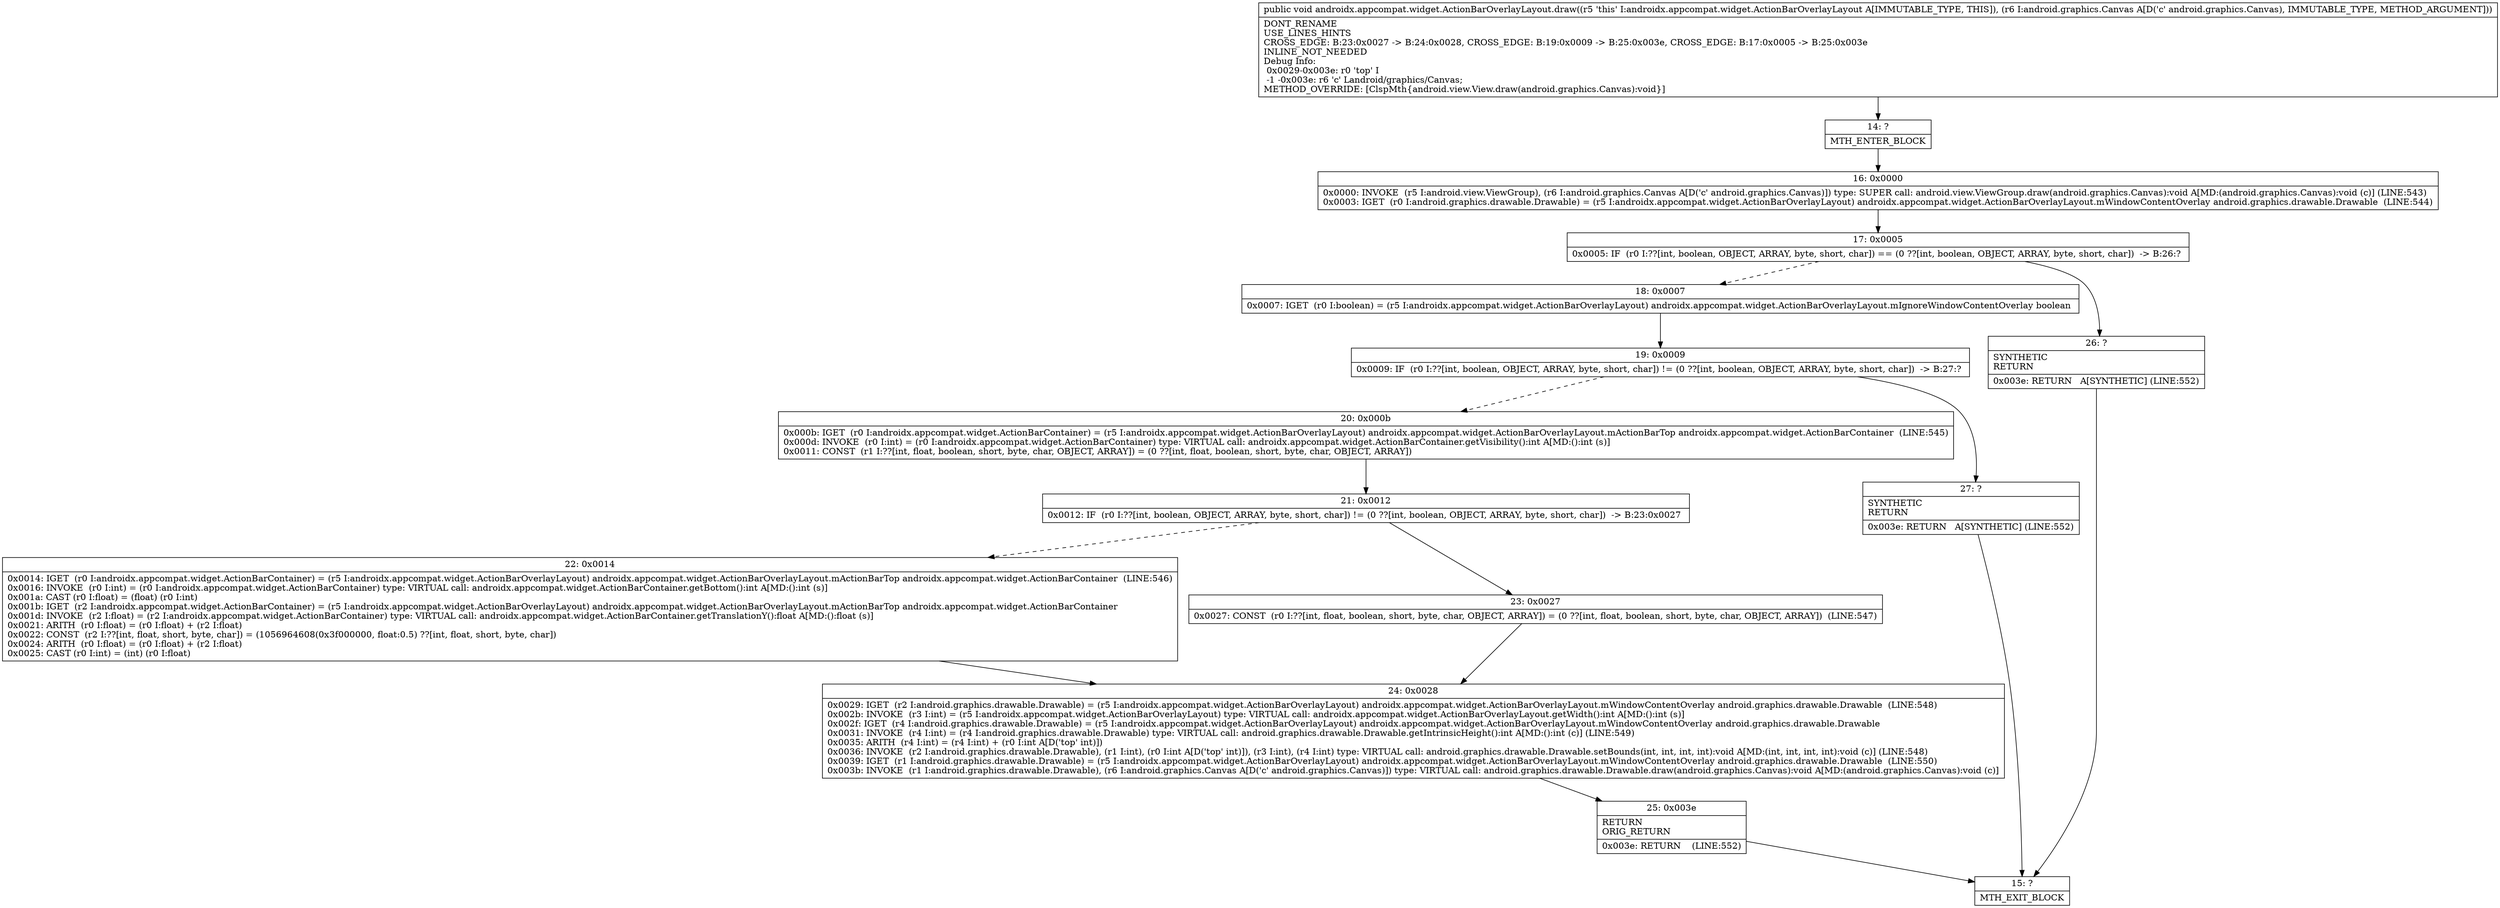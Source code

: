 digraph "CFG forandroidx.appcompat.widget.ActionBarOverlayLayout.draw(Landroid\/graphics\/Canvas;)V" {
Node_14 [shape=record,label="{14\:\ ?|MTH_ENTER_BLOCK\l}"];
Node_16 [shape=record,label="{16\:\ 0x0000|0x0000: INVOKE  (r5 I:android.view.ViewGroup), (r6 I:android.graphics.Canvas A[D('c' android.graphics.Canvas)]) type: SUPER call: android.view.ViewGroup.draw(android.graphics.Canvas):void A[MD:(android.graphics.Canvas):void (c)] (LINE:543)\l0x0003: IGET  (r0 I:android.graphics.drawable.Drawable) = (r5 I:androidx.appcompat.widget.ActionBarOverlayLayout) androidx.appcompat.widget.ActionBarOverlayLayout.mWindowContentOverlay android.graphics.drawable.Drawable  (LINE:544)\l}"];
Node_17 [shape=record,label="{17\:\ 0x0005|0x0005: IF  (r0 I:??[int, boolean, OBJECT, ARRAY, byte, short, char]) == (0 ??[int, boolean, OBJECT, ARRAY, byte, short, char])  \-\> B:26:? \l}"];
Node_18 [shape=record,label="{18\:\ 0x0007|0x0007: IGET  (r0 I:boolean) = (r5 I:androidx.appcompat.widget.ActionBarOverlayLayout) androidx.appcompat.widget.ActionBarOverlayLayout.mIgnoreWindowContentOverlay boolean \l}"];
Node_19 [shape=record,label="{19\:\ 0x0009|0x0009: IF  (r0 I:??[int, boolean, OBJECT, ARRAY, byte, short, char]) != (0 ??[int, boolean, OBJECT, ARRAY, byte, short, char])  \-\> B:27:? \l}"];
Node_20 [shape=record,label="{20\:\ 0x000b|0x000b: IGET  (r0 I:androidx.appcompat.widget.ActionBarContainer) = (r5 I:androidx.appcompat.widget.ActionBarOverlayLayout) androidx.appcompat.widget.ActionBarOverlayLayout.mActionBarTop androidx.appcompat.widget.ActionBarContainer  (LINE:545)\l0x000d: INVOKE  (r0 I:int) = (r0 I:androidx.appcompat.widget.ActionBarContainer) type: VIRTUAL call: androidx.appcompat.widget.ActionBarContainer.getVisibility():int A[MD:():int (s)]\l0x0011: CONST  (r1 I:??[int, float, boolean, short, byte, char, OBJECT, ARRAY]) = (0 ??[int, float, boolean, short, byte, char, OBJECT, ARRAY]) \l}"];
Node_21 [shape=record,label="{21\:\ 0x0012|0x0012: IF  (r0 I:??[int, boolean, OBJECT, ARRAY, byte, short, char]) != (0 ??[int, boolean, OBJECT, ARRAY, byte, short, char])  \-\> B:23:0x0027 \l}"];
Node_22 [shape=record,label="{22\:\ 0x0014|0x0014: IGET  (r0 I:androidx.appcompat.widget.ActionBarContainer) = (r5 I:androidx.appcompat.widget.ActionBarOverlayLayout) androidx.appcompat.widget.ActionBarOverlayLayout.mActionBarTop androidx.appcompat.widget.ActionBarContainer  (LINE:546)\l0x0016: INVOKE  (r0 I:int) = (r0 I:androidx.appcompat.widget.ActionBarContainer) type: VIRTUAL call: androidx.appcompat.widget.ActionBarContainer.getBottom():int A[MD:():int (s)]\l0x001a: CAST (r0 I:float) = (float) (r0 I:int) \l0x001b: IGET  (r2 I:androidx.appcompat.widget.ActionBarContainer) = (r5 I:androidx.appcompat.widget.ActionBarOverlayLayout) androidx.appcompat.widget.ActionBarOverlayLayout.mActionBarTop androidx.appcompat.widget.ActionBarContainer \l0x001d: INVOKE  (r2 I:float) = (r2 I:androidx.appcompat.widget.ActionBarContainer) type: VIRTUAL call: androidx.appcompat.widget.ActionBarContainer.getTranslationY():float A[MD:():float (s)]\l0x0021: ARITH  (r0 I:float) = (r0 I:float) + (r2 I:float) \l0x0022: CONST  (r2 I:??[int, float, short, byte, char]) = (1056964608(0x3f000000, float:0.5) ??[int, float, short, byte, char]) \l0x0024: ARITH  (r0 I:float) = (r0 I:float) + (r2 I:float) \l0x0025: CAST (r0 I:int) = (int) (r0 I:float) \l}"];
Node_24 [shape=record,label="{24\:\ 0x0028|0x0029: IGET  (r2 I:android.graphics.drawable.Drawable) = (r5 I:androidx.appcompat.widget.ActionBarOverlayLayout) androidx.appcompat.widget.ActionBarOverlayLayout.mWindowContentOverlay android.graphics.drawable.Drawable  (LINE:548)\l0x002b: INVOKE  (r3 I:int) = (r5 I:androidx.appcompat.widget.ActionBarOverlayLayout) type: VIRTUAL call: androidx.appcompat.widget.ActionBarOverlayLayout.getWidth():int A[MD:():int (s)]\l0x002f: IGET  (r4 I:android.graphics.drawable.Drawable) = (r5 I:androidx.appcompat.widget.ActionBarOverlayLayout) androidx.appcompat.widget.ActionBarOverlayLayout.mWindowContentOverlay android.graphics.drawable.Drawable \l0x0031: INVOKE  (r4 I:int) = (r4 I:android.graphics.drawable.Drawable) type: VIRTUAL call: android.graphics.drawable.Drawable.getIntrinsicHeight():int A[MD:():int (c)] (LINE:549)\l0x0035: ARITH  (r4 I:int) = (r4 I:int) + (r0 I:int A[D('top' int)]) \l0x0036: INVOKE  (r2 I:android.graphics.drawable.Drawable), (r1 I:int), (r0 I:int A[D('top' int)]), (r3 I:int), (r4 I:int) type: VIRTUAL call: android.graphics.drawable.Drawable.setBounds(int, int, int, int):void A[MD:(int, int, int, int):void (c)] (LINE:548)\l0x0039: IGET  (r1 I:android.graphics.drawable.Drawable) = (r5 I:androidx.appcompat.widget.ActionBarOverlayLayout) androidx.appcompat.widget.ActionBarOverlayLayout.mWindowContentOverlay android.graphics.drawable.Drawable  (LINE:550)\l0x003b: INVOKE  (r1 I:android.graphics.drawable.Drawable), (r6 I:android.graphics.Canvas A[D('c' android.graphics.Canvas)]) type: VIRTUAL call: android.graphics.drawable.Drawable.draw(android.graphics.Canvas):void A[MD:(android.graphics.Canvas):void (c)]\l}"];
Node_25 [shape=record,label="{25\:\ 0x003e|RETURN\lORIG_RETURN\l|0x003e: RETURN    (LINE:552)\l}"];
Node_15 [shape=record,label="{15\:\ ?|MTH_EXIT_BLOCK\l}"];
Node_23 [shape=record,label="{23\:\ 0x0027|0x0027: CONST  (r0 I:??[int, float, boolean, short, byte, char, OBJECT, ARRAY]) = (0 ??[int, float, boolean, short, byte, char, OBJECT, ARRAY])  (LINE:547)\l}"];
Node_27 [shape=record,label="{27\:\ ?|SYNTHETIC\lRETURN\l|0x003e: RETURN   A[SYNTHETIC] (LINE:552)\l}"];
Node_26 [shape=record,label="{26\:\ ?|SYNTHETIC\lRETURN\l|0x003e: RETURN   A[SYNTHETIC] (LINE:552)\l}"];
MethodNode[shape=record,label="{public void androidx.appcompat.widget.ActionBarOverlayLayout.draw((r5 'this' I:androidx.appcompat.widget.ActionBarOverlayLayout A[IMMUTABLE_TYPE, THIS]), (r6 I:android.graphics.Canvas A[D('c' android.graphics.Canvas), IMMUTABLE_TYPE, METHOD_ARGUMENT]))  | DONT_RENAME\lUSE_LINES_HINTS\lCROSS_EDGE: B:23:0x0027 \-\> B:24:0x0028, CROSS_EDGE: B:19:0x0009 \-\> B:25:0x003e, CROSS_EDGE: B:17:0x0005 \-\> B:25:0x003e\lINLINE_NOT_NEEDED\lDebug Info:\l  0x0029\-0x003e: r0 'top' I\l  \-1 \-0x003e: r6 'c' Landroid\/graphics\/Canvas;\lMETHOD_OVERRIDE: [ClspMth\{android.view.View.draw(android.graphics.Canvas):void\}]\l}"];
MethodNode -> Node_14;Node_14 -> Node_16;
Node_16 -> Node_17;
Node_17 -> Node_18[style=dashed];
Node_17 -> Node_26;
Node_18 -> Node_19;
Node_19 -> Node_20[style=dashed];
Node_19 -> Node_27;
Node_20 -> Node_21;
Node_21 -> Node_22[style=dashed];
Node_21 -> Node_23;
Node_22 -> Node_24;
Node_24 -> Node_25;
Node_25 -> Node_15;
Node_23 -> Node_24;
Node_27 -> Node_15;
Node_26 -> Node_15;
}

